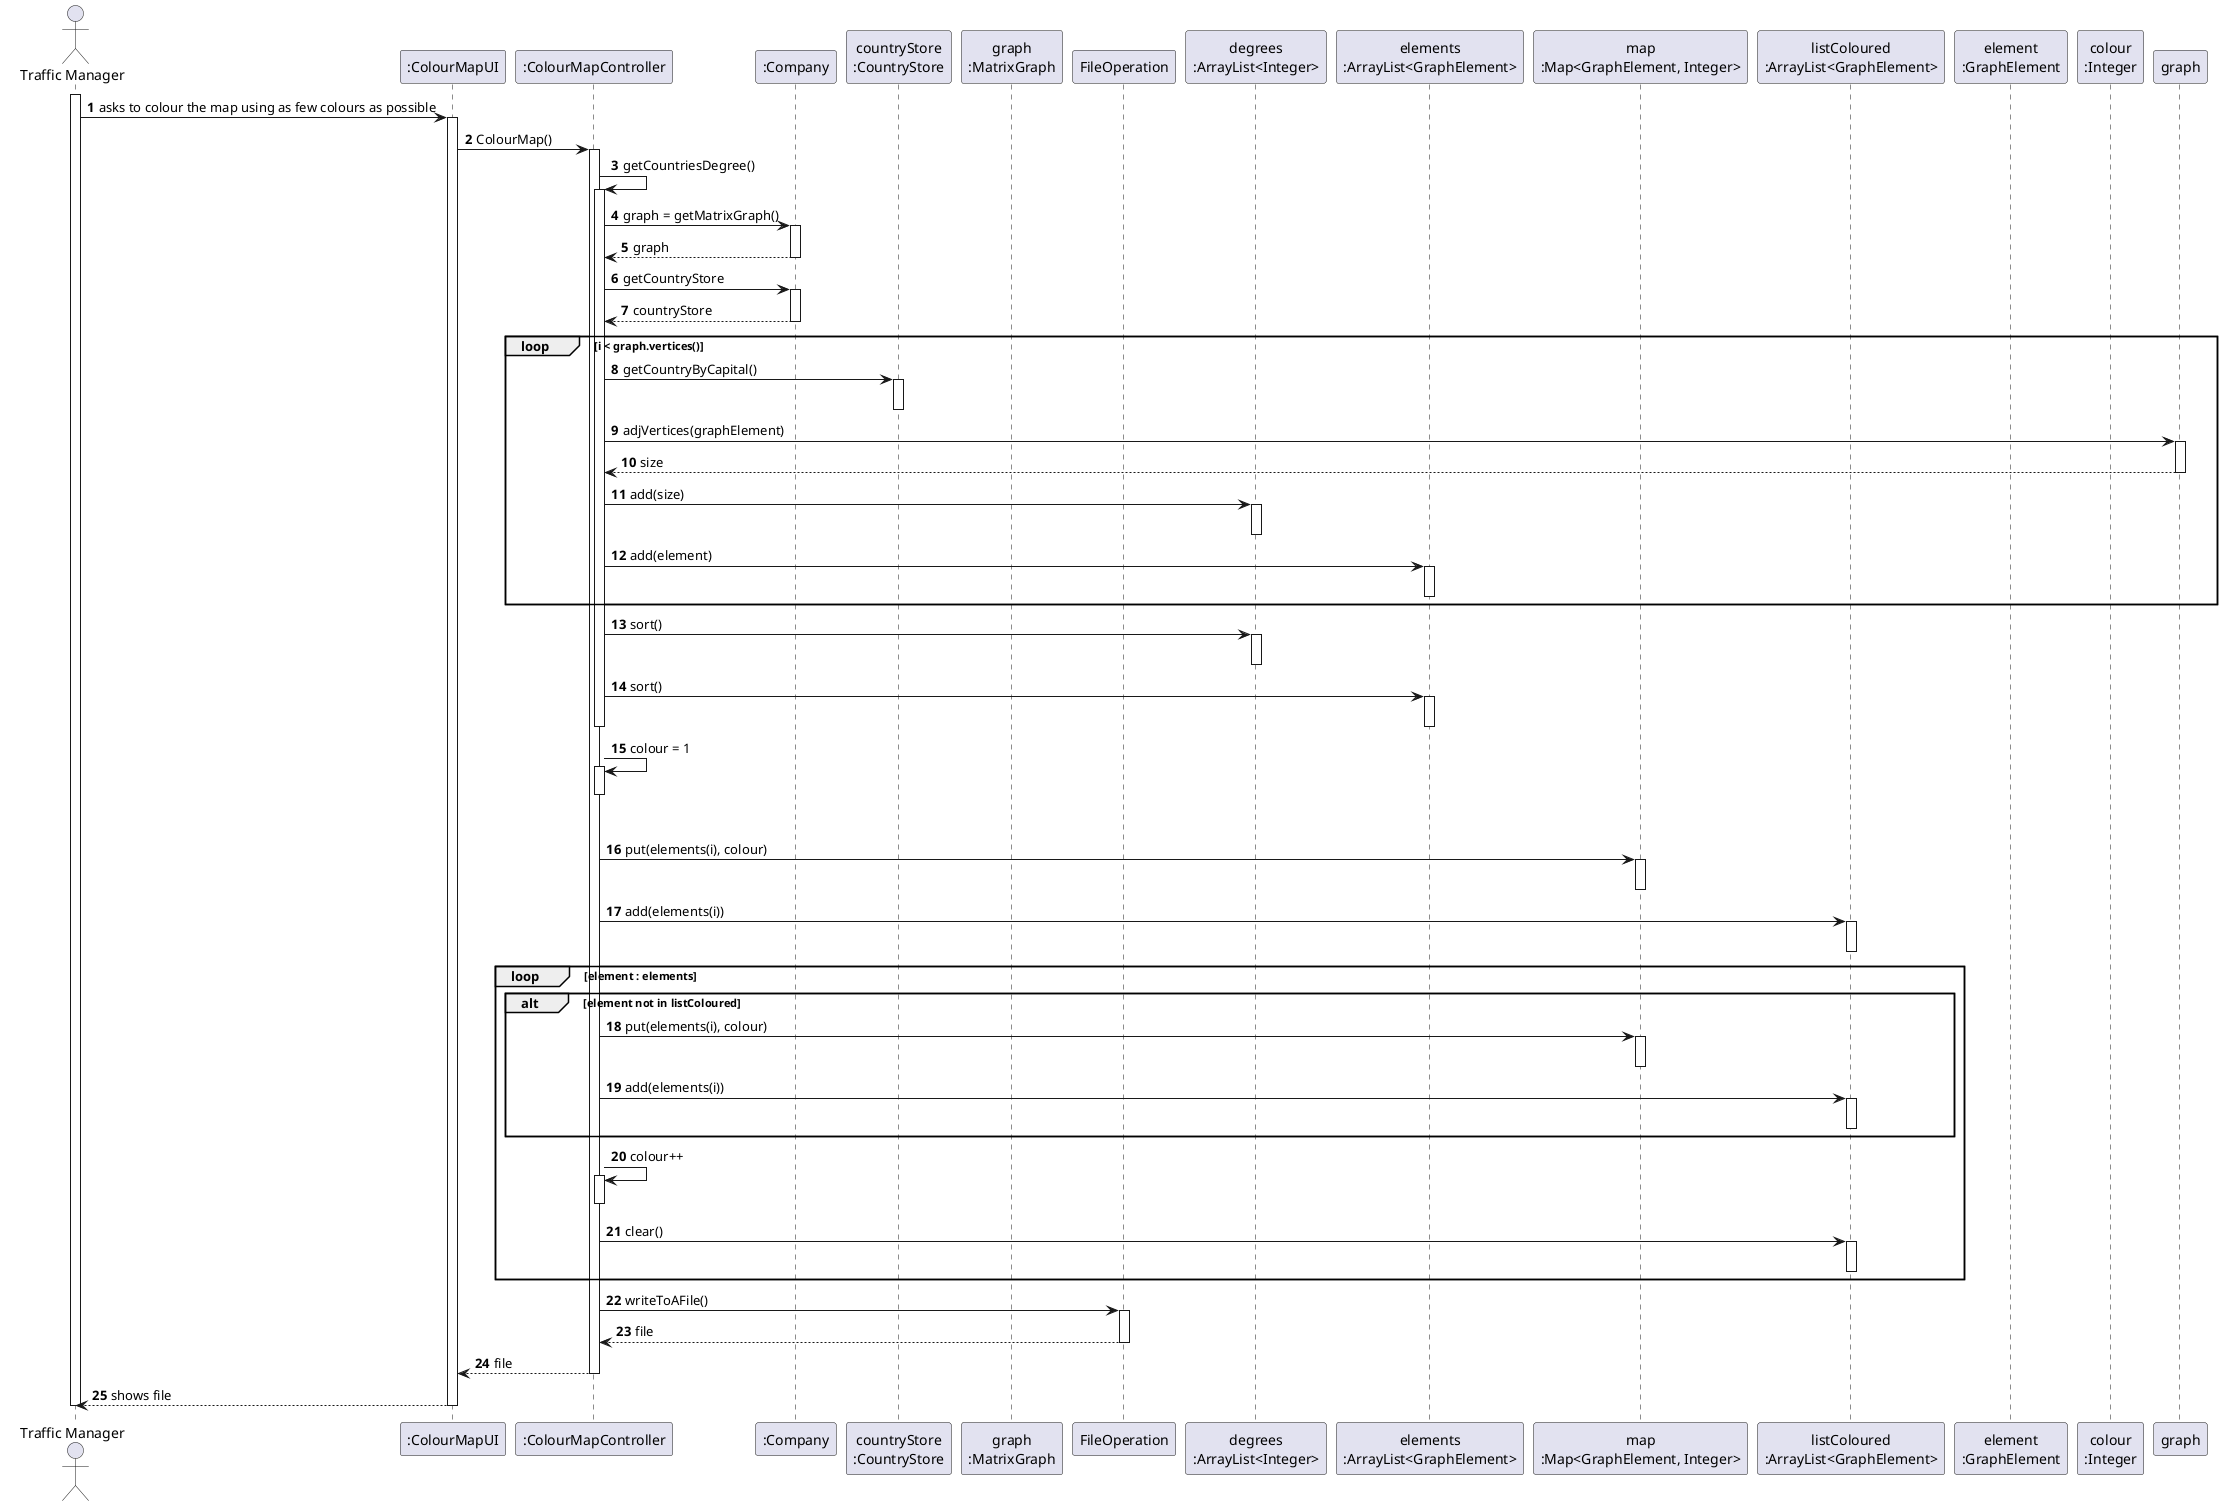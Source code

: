 @startuml
actor "Traffic Manager" as Adm
participant ":ColourMapUI" as UI
participant ":ColourMapController" as controller
participant ":Company" as c
participant "countryStore\n:CountryStore" as cs
participant "element\n:GraphElement" as graphe
participant "graph\n:MatrixGraph" as mgraph
participant "FileOperation" as fo
participant "degrees\n:ArrayList<Integer>" as degrees
participant "elements\n:ArrayList<GraphElement>" as elements
participant "map\n:Map<GraphElement, Integer>" as map
participant "listColoured\n:ArrayList<GraphElement>" as listColoured
participant ":GraphElement" as graphe
participant "colour\n:Integer" as colour

autonumber

activate Adm

Adm -> UI: asks to colour the map using as few colours as possible

activate UI

UI -> controller: ColourMap()

activate controller

controller -> controller: getCountriesDegree()

activate controller

controller -> c: graph = getMatrixGraph()

activate c

c --> controller: graph

deactivate c

controller -> c: getCountryStore

activate c

c --> controller: countryStore

deactivate c

loop i < graph.vertices()

controller -> cs: getCountryByCapital()

activate cs

deactivate cs

controller -> graph: adjVertices(graphElement)

activate graph

graph --> controller: size

deactivate graph

controller -> degrees: add(size)

activate degrees

deactivate degrees

controller -> elements: add(element)

activate elements

deactivate elements

end

controller -> degrees: sort()

activate degrees

deactivate degrees

controller -> elements: sort()

activate elements

deactivate elements

deactivate controller

controller -> controller: colour = 1

activate controller

deactivate controller

loop i < elements.size()

controller -> map: put(elements(i), colour)

activate map

deactivate map

controller -> listColoured: add(elements(i))

activate listColoured

deactivate listColoured

loop element : elements

alt element not in listColoured

controller -> map: put(elements(i), colour)

activate map

deactivate map

controller -> listColoured: add(elements(i))

activate listColoured

deactivate listColoured

end

controller -> controller: colour++

activate controller

deactivate controller

controller -> listColoured: clear()

activate listColoured

deactivate listColoured

end

controller -> fo: writeToAFile()

activate fo

fo --> controller: file

deactivate fo

controller --> UI: file


deactivate controller

UI --> Adm: shows file

deactivate UI

deactivate Adm
@enduml
